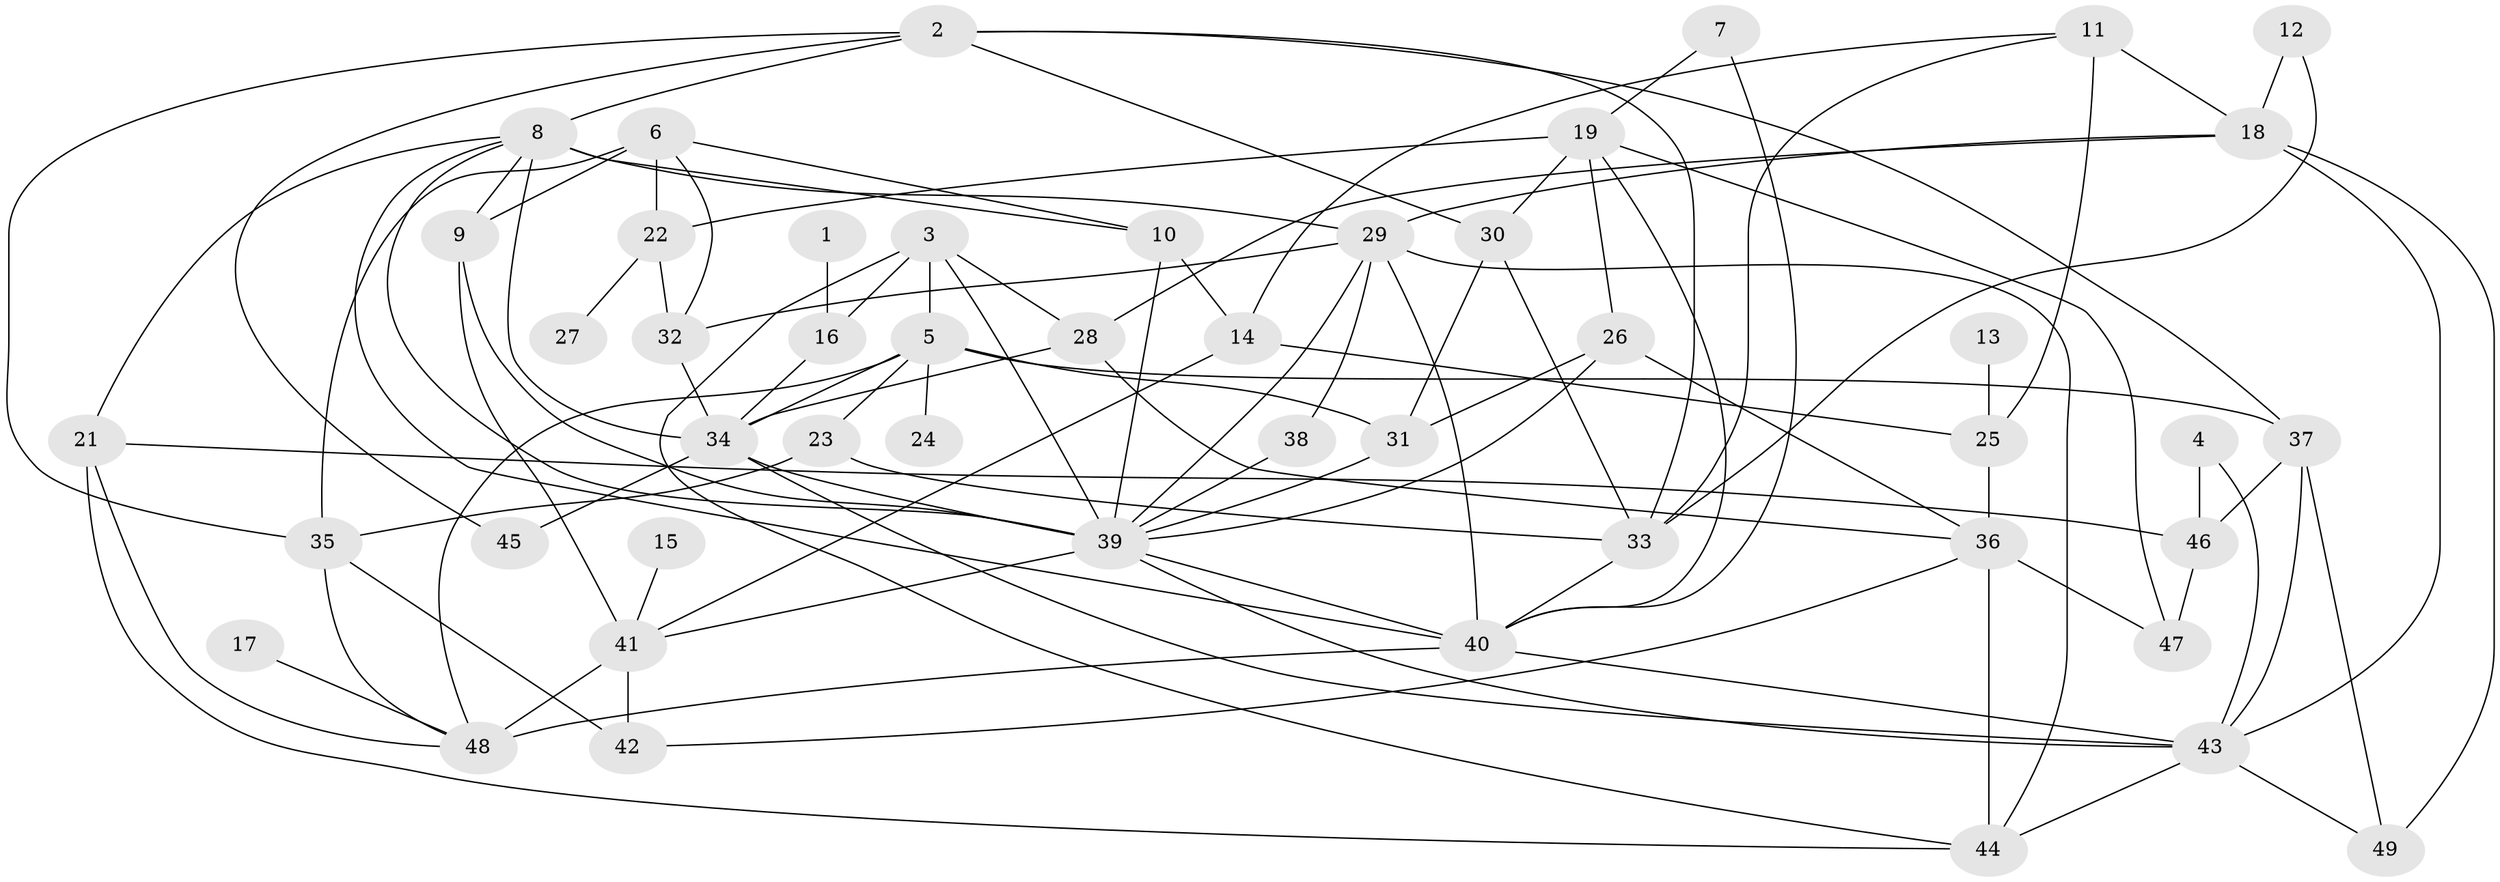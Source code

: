 // original degree distribution, {1: 0.11224489795918367, 6: 0.05102040816326531, 2: 0.20408163265306123, 5: 0.16326530612244897, 3: 0.2653061224489796, 4: 0.17346938775510204, 7: 0.01020408163265306, 8: 0.01020408163265306, 0: 0.01020408163265306}
// Generated by graph-tools (version 1.1) at 2025/00/03/09/25 03:00:41]
// undirected, 48 vertices, 104 edges
graph export_dot {
graph [start="1"]
  node [color=gray90,style=filled];
  1;
  2;
  3;
  4;
  5;
  6;
  7;
  8;
  9;
  10;
  11;
  12;
  13;
  14;
  15;
  16;
  17;
  18;
  19;
  21;
  22;
  23;
  24;
  25;
  26;
  27;
  28;
  29;
  30;
  31;
  32;
  33;
  34;
  35;
  36;
  37;
  38;
  39;
  40;
  41;
  42;
  43;
  44;
  45;
  46;
  47;
  48;
  49;
  1 -- 16 [weight=1.0];
  2 -- 8 [weight=1.0];
  2 -- 30 [weight=1.0];
  2 -- 33 [weight=1.0];
  2 -- 35 [weight=1.0];
  2 -- 37 [weight=1.0];
  2 -- 45 [weight=1.0];
  3 -- 5 [weight=1.0];
  3 -- 16 [weight=1.0];
  3 -- 28 [weight=1.0];
  3 -- 39 [weight=1.0];
  3 -- 44 [weight=1.0];
  4 -- 43 [weight=1.0];
  4 -- 46 [weight=1.0];
  5 -- 23 [weight=1.0];
  5 -- 24 [weight=1.0];
  5 -- 31 [weight=1.0];
  5 -- 34 [weight=1.0];
  5 -- 37 [weight=1.0];
  5 -- 48 [weight=1.0];
  6 -- 9 [weight=1.0];
  6 -- 10 [weight=1.0];
  6 -- 22 [weight=1.0];
  6 -- 32 [weight=1.0];
  6 -- 35 [weight=1.0];
  7 -- 19 [weight=1.0];
  7 -- 40 [weight=1.0];
  8 -- 9 [weight=1.0];
  8 -- 10 [weight=1.0];
  8 -- 21 [weight=1.0];
  8 -- 29 [weight=2.0];
  8 -- 34 [weight=1.0];
  8 -- 39 [weight=1.0];
  8 -- 40 [weight=1.0];
  9 -- 39 [weight=1.0];
  9 -- 41 [weight=1.0];
  10 -- 14 [weight=2.0];
  10 -- 39 [weight=2.0];
  11 -- 14 [weight=1.0];
  11 -- 18 [weight=1.0];
  11 -- 25 [weight=1.0];
  11 -- 33 [weight=1.0];
  12 -- 18 [weight=1.0];
  12 -- 33 [weight=1.0];
  13 -- 25 [weight=1.0];
  14 -- 25 [weight=1.0];
  14 -- 41 [weight=1.0];
  15 -- 41 [weight=1.0];
  16 -- 34 [weight=1.0];
  17 -- 48 [weight=1.0];
  18 -- 28 [weight=1.0];
  18 -- 29 [weight=1.0];
  18 -- 43 [weight=1.0];
  18 -- 49 [weight=1.0];
  19 -- 22 [weight=2.0];
  19 -- 26 [weight=1.0];
  19 -- 30 [weight=1.0];
  19 -- 40 [weight=1.0];
  19 -- 47 [weight=1.0];
  21 -- 44 [weight=1.0];
  21 -- 46 [weight=1.0];
  21 -- 48 [weight=1.0];
  22 -- 27 [weight=1.0];
  22 -- 32 [weight=1.0];
  23 -- 33 [weight=1.0];
  23 -- 35 [weight=1.0];
  25 -- 36 [weight=1.0];
  26 -- 31 [weight=1.0];
  26 -- 36 [weight=1.0];
  26 -- 39 [weight=1.0];
  28 -- 34 [weight=1.0];
  28 -- 36 [weight=1.0];
  29 -- 32 [weight=1.0];
  29 -- 38 [weight=1.0];
  29 -- 39 [weight=1.0];
  29 -- 40 [weight=1.0];
  29 -- 44 [weight=1.0];
  30 -- 31 [weight=1.0];
  30 -- 33 [weight=1.0];
  31 -- 39 [weight=1.0];
  32 -- 34 [weight=1.0];
  33 -- 40 [weight=1.0];
  34 -- 39 [weight=1.0];
  34 -- 43 [weight=1.0];
  34 -- 45 [weight=1.0];
  35 -- 42 [weight=1.0];
  35 -- 48 [weight=1.0];
  36 -- 42 [weight=1.0];
  36 -- 44 [weight=1.0];
  36 -- 47 [weight=1.0];
  37 -- 43 [weight=1.0];
  37 -- 46 [weight=1.0];
  37 -- 49 [weight=1.0];
  38 -- 39 [weight=1.0];
  39 -- 40 [weight=1.0];
  39 -- 41 [weight=1.0];
  39 -- 43 [weight=1.0];
  40 -- 43 [weight=1.0];
  40 -- 48 [weight=2.0];
  41 -- 42 [weight=1.0];
  41 -- 48 [weight=2.0];
  43 -- 44 [weight=1.0];
  43 -- 49 [weight=1.0];
  46 -- 47 [weight=2.0];
}
